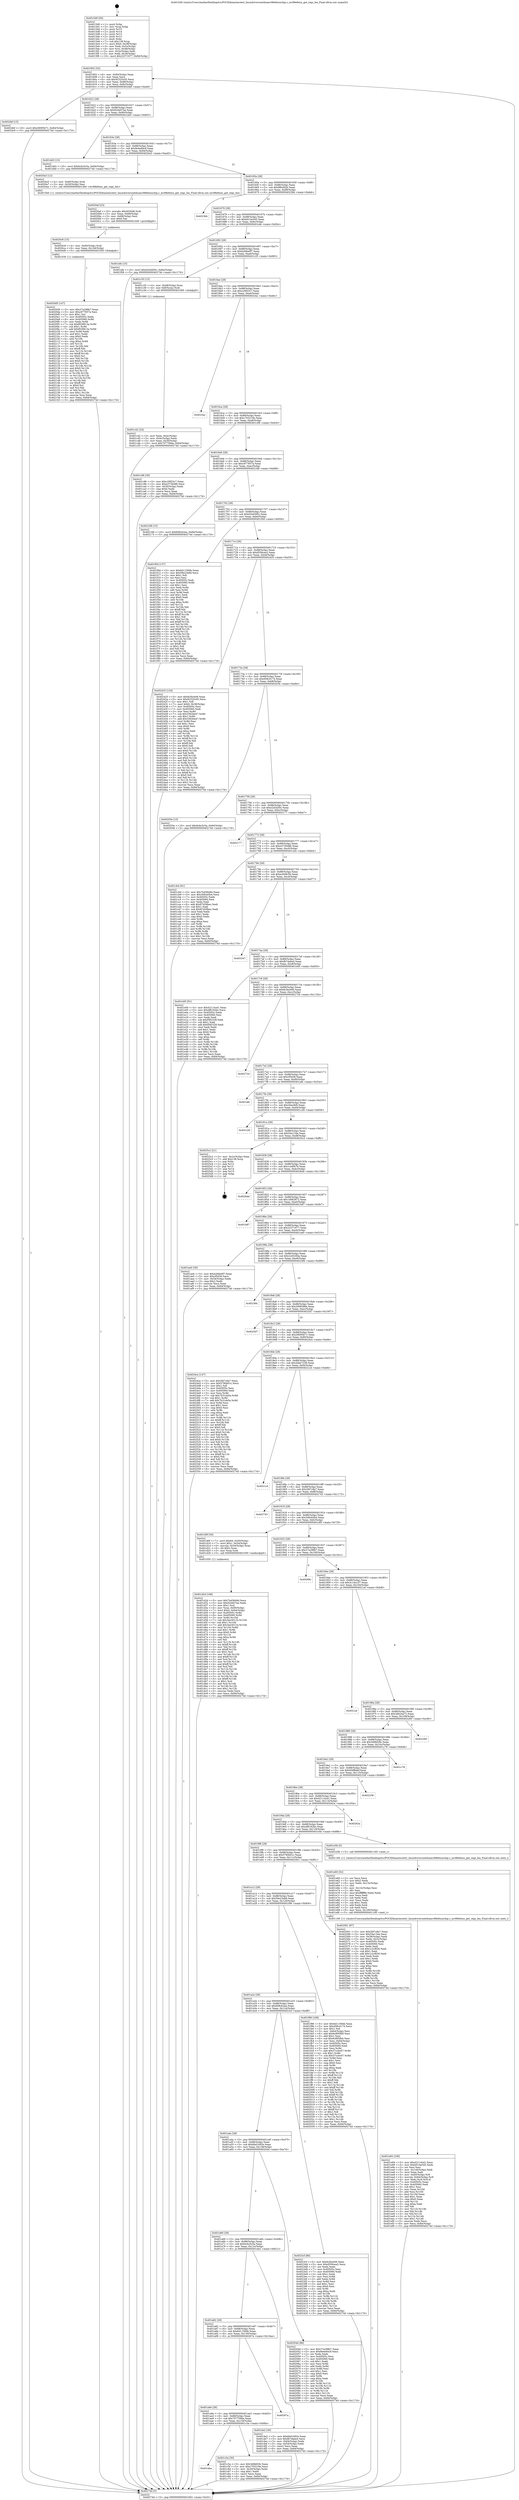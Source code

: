 digraph "0x4015d0" {
  label = "0x4015d0 (/mnt/c/Users/mathe/Desktop/tcc/POCII/binaries/extr_linuxdriversnetdsamv88e6xxxchip.c_mv88e6xxx_get_regs_len_Final-ollvm.out::main(0))"
  labelloc = "t"
  node[shape=record]

  Entry [label="",width=0.3,height=0.3,shape=circle,fillcolor=black,style=filled]
  "0x401602" [label="{
     0x401602 [32]\l
     | [instrs]\l
     &nbsp;&nbsp;0x401602 \<+6\>: mov -0x84(%rbp),%eax\l
     &nbsp;&nbsp;0x401608 \<+2\>: mov %eax,%ecx\l
     &nbsp;&nbsp;0x40160a \<+6\>: sub $0x92325c05,%ecx\l
     &nbsp;&nbsp;0x401610 \<+6\>: mov %eax,-0x88(%rbp)\l
     &nbsp;&nbsp;0x401616 \<+6\>: mov %ecx,-0x8c(%rbp)\l
     &nbsp;&nbsp;0x40161c \<+6\>: je 00000000004024bf \<main+0xeef\>\l
  }"]
  "0x4024bf" [label="{
     0x4024bf [15]\l
     | [instrs]\l
     &nbsp;&nbsp;0x4024bf \<+10\>: movl $0x28095b71,-0x84(%rbp)\l
     &nbsp;&nbsp;0x4024c9 \<+5\>: jmp 000000000040274d \<main+0x117d\>\l
  }"]
  "0x401622" [label="{
     0x401622 [28]\l
     | [instrs]\l
     &nbsp;&nbsp;0x401622 \<+5\>: jmp 0000000000401627 \<main+0x57\>\l
     &nbsp;&nbsp;0x401627 \<+6\>: mov -0x88(%rbp),%eax\l
     &nbsp;&nbsp;0x40162d \<+5\>: sub $0x92d407ee,%eax\l
     &nbsp;&nbsp;0x401632 \<+6\>: mov %eax,-0x90(%rbp)\l
     &nbsp;&nbsp;0x401638 \<+6\>: je 0000000000401dd3 \<main+0x803\>\l
  }"]
  Exit [label="",width=0.3,height=0.3,shape=circle,fillcolor=black,style=filled,peripheries=2]
  "0x401dd3" [label="{
     0x401dd3 [15]\l
     | [instrs]\l
     &nbsp;&nbsp;0x401dd3 \<+10\>: movl $0x6cbc5c5a,-0x84(%rbp)\l
     &nbsp;&nbsp;0x401ddd \<+5\>: jmp 000000000040274d \<main+0x117d\>\l
  }"]
  "0x40163e" [label="{
     0x40163e [28]\l
     | [instrs]\l
     &nbsp;&nbsp;0x40163e \<+5\>: jmp 0000000000401643 \<main+0x73\>\l
     &nbsp;&nbsp;0x401643 \<+6\>: mov -0x88(%rbp),%eax\l
     &nbsp;&nbsp;0x401649 \<+5\>: sub $0x9e4e84c9,%eax\l
     &nbsp;&nbsp;0x40164e \<+6\>: mov %eax,-0x94(%rbp)\l
     &nbsp;&nbsp;0x401654 \<+6\>: je 00000000004020a3 \<main+0xad3\>\l
  }"]
  "0x4020d5" [label="{
     0x4020d5 [147]\l
     | [instrs]\l
     &nbsp;&nbsp;0x4020d5 \<+5\>: mov $0x37a298b7,%eax\l
     &nbsp;&nbsp;0x4020da \<+5\>: mov $0xc877857a,%esi\l
     &nbsp;&nbsp;0x4020df \<+2\>: mov $0x1,%cl\l
     &nbsp;&nbsp;0x4020e1 \<+7\>: mov 0x40505c,%edx\l
     &nbsp;&nbsp;0x4020e8 \<+8\>: mov 0x405060,%r8d\l
     &nbsp;&nbsp;0x4020f0 \<+3\>: mov %edx,%r9d\l
     &nbsp;&nbsp;0x4020f3 \<+7\>: sub $0xf028813a,%r9d\l
     &nbsp;&nbsp;0x4020fa \<+4\>: sub $0x1,%r9d\l
     &nbsp;&nbsp;0x4020fe \<+7\>: add $0xf028813a,%r9d\l
     &nbsp;&nbsp;0x402105 \<+4\>: imul %r9d,%edx\l
     &nbsp;&nbsp;0x402109 \<+3\>: and $0x1,%edx\l
     &nbsp;&nbsp;0x40210c \<+3\>: cmp $0x0,%edx\l
     &nbsp;&nbsp;0x40210f \<+4\>: sete %r10b\l
     &nbsp;&nbsp;0x402113 \<+4\>: cmp $0xa,%r8d\l
     &nbsp;&nbsp;0x402117 \<+4\>: setl %r11b\l
     &nbsp;&nbsp;0x40211b \<+3\>: mov %r10b,%bl\l
     &nbsp;&nbsp;0x40211e \<+3\>: xor $0xff,%bl\l
     &nbsp;&nbsp;0x402121 \<+3\>: mov %r11b,%r14b\l
     &nbsp;&nbsp;0x402124 \<+4\>: xor $0xff,%r14b\l
     &nbsp;&nbsp;0x402128 \<+3\>: xor $0x0,%cl\l
     &nbsp;&nbsp;0x40212b \<+3\>: mov %bl,%r15b\l
     &nbsp;&nbsp;0x40212e \<+4\>: and $0x0,%r15b\l
     &nbsp;&nbsp;0x402132 \<+3\>: and %cl,%r10b\l
     &nbsp;&nbsp;0x402135 \<+3\>: mov %r14b,%r12b\l
     &nbsp;&nbsp;0x402138 \<+4\>: and $0x0,%r12b\l
     &nbsp;&nbsp;0x40213c \<+3\>: and %cl,%r11b\l
     &nbsp;&nbsp;0x40213f \<+3\>: or %r10b,%r15b\l
     &nbsp;&nbsp;0x402142 \<+3\>: or %r11b,%r12b\l
     &nbsp;&nbsp;0x402145 \<+3\>: xor %r12b,%r15b\l
     &nbsp;&nbsp;0x402148 \<+3\>: or %r14b,%bl\l
     &nbsp;&nbsp;0x40214b \<+3\>: xor $0xff,%bl\l
     &nbsp;&nbsp;0x40214e \<+3\>: or $0x0,%cl\l
     &nbsp;&nbsp;0x402151 \<+2\>: and %cl,%bl\l
     &nbsp;&nbsp;0x402153 \<+3\>: or %bl,%r15b\l
     &nbsp;&nbsp;0x402156 \<+4\>: test $0x1,%r15b\l
     &nbsp;&nbsp;0x40215a \<+3\>: cmovne %esi,%eax\l
     &nbsp;&nbsp;0x40215d \<+6\>: mov %eax,-0x84(%rbp)\l
     &nbsp;&nbsp;0x402163 \<+5\>: jmp 000000000040274d \<main+0x117d\>\l
  }"]
  "0x4020a3" [label="{
     0x4020a3 [12]\l
     | [instrs]\l
     &nbsp;&nbsp;0x4020a3 \<+4\>: mov -0x60(%rbp),%rdi\l
     &nbsp;&nbsp;0x4020a7 \<+3\>: mov -0x50(%rbp),%esi\l
     &nbsp;&nbsp;0x4020aa \<+5\>: call 00000000004015b0 \<mv88e6xxx_get_regs_len\>\l
     | [calls]\l
     &nbsp;&nbsp;0x4015b0 \{1\} (/mnt/c/Users/mathe/Desktop/tcc/POCII/binaries/extr_linuxdriversnetdsamv88e6xxxchip.c_mv88e6xxx_get_regs_len_Final-ollvm.out::mv88e6xxx_get_regs_len)\l
  }"]
  "0x40165a" [label="{
     0x40165a [28]\l
     | [instrs]\l
     &nbsp;&nbsp;0x40165a \<+5\>: jmp 000000000040165f \<main+0x8f\>\l
     &nbsp;&nbsp;0x40165f \<+6\>: mov -0x88(%rbp),%eax\l
     &nbsp;&nbsp;0x401665 \<+5\>: sub $0x9f6cfd2b,%eax\l
     &nbsp;&nbsp;0x40166a \<+6\>: mov %eax,-0x98(%rbp)\l
     &nbsp;&nbsp;0x401670 \<+6\>: je 00000000004023bb \<main+0xdeb\>\l
  }"]
  "0x4020c6" [label="{
     0x4020c6 [15]\l
     | [instrs]\l
     &nbsp;&nbsp;0x4020c6 \<+4\>: mov -0x60(%rbp),%rdi\l
     &nbsp;&nbsp;0x4020ca \<+6\>: mov %eax,-0x144(%rbp)\l
     &nbsp;&nbsp;0x4020d0 \<+5\>: call 0000000000401030 \<free@plt\>\l
     | [calls]\l
     &nbsp;&nbsp;0x401030 \{1\} (unknown)\l
  }"]
  "0x4023bb" [label="{
     0x4023bb\l
  }", style=dashed]
  "0x401676" [label="{
     0x401676 [28]\l
     | [instrs]\l
     &nbsp;&nbsp;0x401676 \<+5\>: jmp 000000000040167b \<main+0xab\>\l
     &nbsp;&nbsp;0x40167b \<+6\>: mov -0x88(%rbp),%eax\l
     &nbsp;&nbsp;0x401681 \<+5\>: sub $0xb014e545,%eax\l
     &nbsp;&nbsp;0x401686 \<+6\>: mov %eax,-0x9c(%rbp)\l
     &nbsp;&nbsp;0x40168c \<+6\>: je 0000000000401efe \<main+0x92e\>\l
  }"]
  "0x4020af" [label="{
     0x4020af [23]\l
     | [instrs]\l
     &nbsp;&nbsp;0x4020af \<+10\>: movabs $0x4030d6,%rdi\l
     &nbsp;&nbsp;0x4020b9 \<+3\>: mov %eax,-0x68(%rbp)\l
     &nbsp;&nbsp;0x4020bc \<+3\>: mov -0x68(%rbp),%esi\l
     &nbsp;&nbsp;0x4020bf \<+2\>: mov $0x0,%al\l
     &nbsp;&nbsp;0x4020c1 \<+5\>: call 0000000000401040 \<printf@plt\>\l
     | [calls]\l
     &nbsp;&nbsp;0x401040 \{1\} (unknown)\l
  }"]
  "0x401efe" [label="{
     0x401efe [15]\l
     | [instrs]\l
     &nbsp;&nbsp;0x401efe \<+10\>: movl $0xd344595c,-0x84(%rbp)\l
     &nbsp;&nbsp;0x401f08 \<+5\>: jmp 000000000040274d \<main+0x117d\>\l
  }"]
  "0x401692" [label="{
     0x401692 [28]\l
     | [instrs]\l
     &nbsp;&nbsp;0x401692 \<+5\>: jmp 0000000000401697 \<main+0xc7\>\l
     &nbsp;&nbsp;0x401697 \<+6\>: mov -0x88(%rbp),%eax\l
     &nbsp;&nbsp;0x40169d \<+5\>: sub $0xb266e0f7,%eax\l
     &nbsp;&nbsp;0x4016a2 \<+6\>: mov %eax,-0xa0(%rbp)\l
     &nbsp;&nbsp;0x4016a8 \<+6\>: je 0000000000401c35 \<main+0x665\>\l
  }"]
  "0x401e94" [label="{
     0x401e94 [106]\l
     | [instrs]\l
     &nbsp;&nbsp;0x401e94 \<+5\>: mov $0x42114cd1,%ecx\l
     &nbsp;&nbsp;0x401e99 \<+5\>: mov $0xb014e545,%edx\l
     &nbsp;&nbsp;0x401e9e \<+2\>: xor %esi,%esi\l
     &nbsp;&nbsp;0x401ea0 \<+6\>: mov -0x140(%rbp),%edi\l
     &nbsp;&nbsp;0x401ea6 \<+3\>: imul %eax,%edi\l
     &nbsp;&nbsp;0x401ea9 \<+4\>: mov -0x60(%rbp),%r8\l
     &nbsp;&nbsp;0x401ead \<+4\>: movslq -0x64(%rbp),%r9\l
     &nbsp;&nbsp;0x401eb1 \<+4\>: mov %edi,(%r8,%r9,4)\l
     &nbsp;&nbsp;0x401eb5 \<+7\>: mov 0x40505c,%eax\l
     &nbsp;&nbsp;0x401ebc \<+7\>: mov 0x405060,%edi\l
     &nbsp;&nbsp;0x401ec3 \<+3\>: sub $0x1,%esi\l
     &nbsp;&nbsp;0x401ec6 \<+3\>: mov %eax,%r10d\l
     &nbsp;&nbsp;0x401ec9 \<+3\>: add %esi,%r10d\l
     &nbsp;&nbsp;0x401ecc \<+4\>: imul %r10d,%eax\l
     &nbsp;&nbsp;0x401ed0 \<+3\>: and $0x1,%eax\l
     &nbsp;&nbsp;0x401ed3 \<+3\>: cmp $0x0,%eax\l
     &nbsp;&nbsp;0x401ed6 \<+4\>: sete %r11b\l
     &nbsp;&nbsp;0x401eda \<+3\>: cmp $0xa,%edi\l
     &nbsp;&nbsp;0x401edd \<+3\>: setl %bl\l
     &nbsp;&nbsp;0x401ee0 \<+3\>: mov %r11b,%r14b\l
     &nbsp;&nbsp;0x401ee3 \<+3\>: and %bl,%r14b\l
     &nbsp;&nbsp;0x401ee6 \<+3\>: xor %bl,%r11b\l
     &nbsp;&nbsp;0x401ee9 \<+3\>: or %r11b,%r14b\l
     &nbsp;&nbsp;0x401eec \<+4\>: test $0x1,%r14b\l
     &nbsp;&nbsp;0x401ef0 \<+3\>: cmovne %edx,%ecx\l
     &nbsp;&nbsp;0x401ef3 \<+6\>: mov %ecx,-0x84(%rbp)\l
     &nbsp;&nbsp;0x401ef9 \<+5\>: jmp 000000000040274d \<main+0x117d\>\l
  }"]
  "0x401c35" [label="{
     0x401c35 [13]\l
     | [instrs]\l
     &nbsp;&nbsp;0x401c35 \<+4\>: mov -0x48(%rbp),%rax\l
     &nbsp;&nbsp;0x401c39 \<+4\>: mov 0x8(%rax),%rdi\l
     &nbsp;&nbsp;0x401c3d \<+5\>: call 0000000000401060 \<atoi@plt\>\l
     | [calls]\l
     &nbsp;&nbsp;0x401060 \{1\} (unknown)\l
  }"]
  "0x4016ae" [label="{
     0x4016ae [28]\l
     | [instrs]\l
     &nbsp;&nbsp;0x4016ae \<+5\>: jmp 00000000004016b3 \<main+0xe3\>\l
     &nbsp;&nbsp;0x4016b3 \<+6\>: mov -0x88(%rbp),%eax\l
     &nbsp;&nbsp;0x4016b9 \<+5\>: sub $0xc29f23c7,%eax\l
     &nbsp;&nbsp;0x4016be \<+6\>: mov %eax,-0xa4(%rbp)\l
     &nbsp;&nbsp;0x4016c4 \<+6\>: je 00000000004023ac \<main+0xddc\>\l
  }"]
  "0x401e60" [label="{
     0x401e60 [52]\l
     | [instrs]\l
     &nbsp;&nbsp;0x401e60 \<+2\>: xor %ecx,%ecx\l
     &nbsp;&nbsp;0x401e62 \<+5\>: mov $0x2,%edx\l
     &nbsp;&nbsp;0x401e67 \<+6\>: mov %edx,-0x13c(%rbp)\l
     &nbsp;&nbsp;0x401e6d \<+1\>: cltd\l
     &nbsp;&nbsp;0x401e6e \<+6\>: mov -0x13c(%rbp),%esi\l
     &nbsp;&nbsp;0x401e74 \<+2\>: idiv %esi\l
     &nbsp;&nbsp;0x401e76 \<+6\>: imul $0xfffffffe,%edx,%edx\l
     &nbsp;&nbsp;0x401e7c \<+2\>: mov %ecx,%edi\l
     &nbsp;&nbsp;0x401e7e \<+2\>: sub %edx,%edi\l
     &nbsp;&nbsp;0x401e80 \<+2\>: mov %ecx,%edx\l
     &nbsp;&nbsp;0x401e82 \<+3\>: sub $0x1,%edx\l
     &nbsp;&nbsp;0x401e85 \<+2\>: add %edx,%edi\l
     &nbsp;&nbsp;0x401e87 \<+2\>: sub %edi,%ecx\l
     &nbsp;&nbsp;0x401e89 \<+6\>: mov %ecx,-0x140(%rbp)\l
     &nbsp;&nbsp;0x401e8f \<+5\>: call 0000000000401160 \<next_i\>\l
     | [calls]\l
     &nbsp;&nbsp;0x401160 \{1\} (/mnt/c/Users/mathe/Desktop/tcc/POCII/binaries/extr_linuxdriversnetdsamv88e6xxxchip.c_mv88e6xxx_get_regs_len_Final-ollvm.out::next_i)\l
  }"]
  "0x4023ac" [label="{
     0x4023ac\l
  }", style=dashed]
  "0x4016ca" [label="{
     0x4016ca [28]\l
     | [instrs]\l
     &nbsp;&nbsp;0x4016ca \<+5\>: jmp 00000000004016cf \<main+0xff\>\l
     &nbsp;&nbsp;0x4016cf \<+6\>: mov -0x88(%rbp),%eax\l
     &nbsp;&nbsp;0x4016d5 \<+5\>: sub $0xc703219e,%eax\l
     &nbsp;&nbsp;0x4016da \<+6\>: mov %eax,-0xa8(%rbp)\l
     &nbsp;&nbsp;0x4016e0 \<+6\>: je 0000000000401c96 \<main+0x6c6\>\l
  }"]
  "0x401d2d" [label="{
     0x401d2d [166]\l
     | [instrs]\l
     &nbsp;&nbsp;0x401d2d \<+5\>: mov $0x7b45849d,%ecx\l
     &nbsp;&nbsp;0x401d32 \<+5\>: mov $0x92d407ee,%edx\l
     &nbsp;&nbsp;0x401d37 \<+3\>: mov $0x1,%sil\l
     &nbsp;&nbsp;0x401d3a \<+4\>: mov %rax,-0x60(%rbp)\l
     &nbsp;&nbsp;0x401d3e \<+7\>: movl $0x0,-0x64(%rbp)\l
     &nbsp;&nbsp;0x401d45 \<+8\>: mov 0x40505c,%r8d\l
     &nbsp;&nbsp;0x401d4d \<+8\>: mov 0x405060,%r9d\l
     &nbsp;&nbsp;0x401d55 \<+3\>: mov %r8d,%r10d\l
     &nbsp;&nbsp;0x401d58 \<+7\>: sub $0x3ee3011b,%r10d\l
     &nbsp;&nbsp;0x401d5f \<+4\>: sub $0x1,%r10d\l
     &nbsp;&nbsp;0x401d63 \<+7\>: add $0x3ee3011b,%r10d\l
     &nbsp;&nbsp;0x401d6a \<+4\>: imul %r10d,%r8d\l
     &nbsp;&nbsp;0x401d6e \<+4\>: and $0x1,%r8d\l
     &nbsp;&nbsp;0x401d72 \<+4\>: cmp $0x0,%r8d\l
     &nbsp;&nbsp;0x401d76 \<+4\>: sete %r11b\l
     &nbsp;&nbsp;0x401d7a \<+4\>: cmp $0xa,%r9d\l
     &nbsp;&nbsp;0x401d7e \<+3\>: setl %bl\l
     &nbsp;&nbsp;0x401d81 \<+3\>: mov %r11b,%r14b\l
     &nbsp;&nbsp;0x401d84 \<+4\>: xor $0xff,%r14b\l
     &nbsp;&nbsp;0x401d88 \<+3\>: mov %bl,%r15b\l
     &nbsp;&nbsp;0x401d8b \<+4\>: xor $0xff,%r15b\l
     &nbsp;&nbsp;0x401d8f \<+4\>: xor $0x1,%sil\l
     &nbsp;&nbsp;0x401d93 \<+3\>: mov %r14b,%r12b\l
     &nbsp;&nbsp;0x401d96 \<+4\>: and $0xff,%r12b\l
     &nbsp;&nbsp;0x401d9a \<+3\>: and %sil,%r11b\l
     &nbsp;&nbsp;0x401d9d \<+3\>: mov %r15b,%r13b\l
     &nbsp;&nbsp;0x401da0 \<+4\>: and $0xff,%r13b\l
     &nbsp;&nbsp;0x401da4 \<+3\>: and %sil,%bl\l
     &nbsp;&nbsp;0x401da7 \<+3\>: or %r11b,%r12b\l
     &nbsp;&nbsp;0x401daa \<+3\>: or %bl,%r13b\l
     &nbsp;&nbsp;0x401dad \<+3\>: xor %r13b,%r12b\l
     &nbsp;&nbsp;0x401db0 \<+3\>: or %r15b,%r14b\l
     &nbsp;&nbsp;0x401db3 \<+4\>: xor $0xff,%r14b\l
     &nbsp;&nbsp;0x401db7 \<+4\>: or $0x1,%sil\l
     &nbsp;&nbsp;0x401dbb \<+3\>: and %sil,%r14b\l
     &nbsp;&nbsp;0x401dbe \<+3\>: or %r14b,%r12b\l
     &nbsp;&nbsp;0x401dc1 \<+4\>: test $0x1,%r12b\l
     &nbsp;&nbsp;0x401dc5 \<+3\>: cmovne %edx,%ecx\l
     &nbsp;&nbsp;0x401dc8 \<+6\>: mov %ecx,-0x84(%rbp)\l
     &nbsp;&nbsp;0x401dce \<+5\>: jmp 000000000040274d \<main+0x117d\>\l
  }"]
  "0x401c96" [label="{
     0x401c96 [30]\l
     | [instrs]\l
     &nbsp;&nbsp;0x401c96 \<+5\>: mov $0xc29f23c7,%eax\l
     &nbsp;&nbsp;0x401c9b \<+5\>: mov $0xe3736486,%ecx\l
     &nbsp;&nbsp;0x401ca0 \<+3\>: mov -0x30(%rbp),%edx\l
     &nbsp;&nbsp;0x401ca3 \<+3\>: cmp $0x0,%edx\l
     &nbsp;&nbsp;0x401ca6 \<+3\>: cmove %ecx,%eax\l
     &nbsp;&nbsp;0x401ca9 \<+6\>: mov %eax,-0x84(%rbp)\l
     &nbsp;&nbsp;0x401caf \<+5\>: jmp 000000000040274d \<main+0x117d\>\l
  }"]
  "0x4016e6" [label="{
     0x4016e6 [28]\l
     | [instrs]\l
     &nbsp;&nbsp;0x4016e6 \<+5\>: jmp 00000000004016eb \<main+0x11b\>\l
     &nbsp;&nbsp;0x4016eb \<+6\>: mov -0x88(%rbp),%eax\l
     &nbsp;&nbsp;0x4016f1 \<+5\>: sub $0xc877857a,%eax\l
     &nbsp;&nbsp;0x4016f6 \<+6\>: mov %eax,-0xac(%rbp)\l
     &nbsp;&nbsp;0x4016fc \<+6\>: je 0000000000402168 \<main+0xb98\>\l
  }"]
  "0x401aba" [label="{
     0x401aba\l
  }", style=dashed]
  "0x402168" [label="{
     0x402168 [15]\l
     | [instrs]\l
     &nbsp;&nbsp;0x402168 \<+10\>: movl $0x608cb2ea,-0x84(%rbp)\l
     &nbsp;&nbsp;0x402172 \<+5\>: jmp 000000000040274d \<main+0x117d\>\l
  }"]
  "0x401702" [label="{
     0x401702 [28]\l
     | [instrs]\l
     &nbsp;&nbsp;0x401702 \<+5\>: jmp 0000000000401707 \<main+0x137\>\l
     &nbsp;&nbsp;0x401707 \<+6\>: mov -0x88(%rbp),%eax\l
     &nbsp;&nbsp;0x40170d \<+5\>: sub $0xd344595c,%eax\l
     &nbsp;&nbsp;0x401712 \<+6\>: mov %eax,-0xb0(%rbp)\l
     &nbsp;&nbsp;0x401718 \<+6\>: je 0000000000401f0d \<main+0x93d\>\l
  }"]
  "0x401c5a" [label="{
     0x401c5a [30]\l
     | [instrs]\l
     &nbsp;&nbsp;0x401c5a \<+5\>: mov $0x3d9bf29c,%eax\l
     &nbsp;&nbsp;0x401c5f \<+5\>: mov $0xc703219e,%ecx\l
     &nbsp;&nbsp;0x401c64 \<+3\>: mov -0x30(%rbp),%edx\l
     &nbsp;&nbsp;0x401c67 \<+3\>: cmp $0x1,%edx\l
     &nbsp;&nbsp;0x401c6a \<+3\>: cmovl %ecx,%eax\l
     &nbsp;&nbsp;0x401c6d \<+6\>: mov %eax,-0x84(%rbp)\l
     &nbsp;&nbsp;0x401c73 \<+5\>: jmp 000000000040274d \<main+0x117d\>\l
  }"]
  "0x401f0d" [label="{
     0x401f0d [137]\l
     | [instrs]\l
     &nbsp;&nbsp;0x401f0d \<+5\>: mov $0x6d11584b,%eax\l
     &nbsp;&nbsp;0x401f12 \<+5\>: mov $0x59e23e9d,%ecx\l
     &nbsp;&nbsp;0x401f17 \<+2\>: mov $0x1,%dl\l
     &nbsp;&nbsp;0x401f19 \<+2\>: xor %esi,%esi\l
     &nbsp;&nbsp;0x401f1b \<+7\>: mov 0x40505c,%edi\l
     &nbsp;&nbsp;0x401f22 \<+8\>: mov 0x405060,%r8d\l
     &nbsp;&nbsp;0x401f2a \<+3\>: sub $0x1,%esi\l
     &nbsp;&nbsp;0x401f2d \<+3\>: mov %edi,%r9d\l
     &nbsp;&nbsp;0x401f30 \<+3\>: add %esi,%r9d\l
     &nbsp;&nbsp;0x401f33 \<+4\>: imul %r9d,%edi\l
     &nbsp;&nbsp;0x401f37 \<+3\>: and $0x1,%edi\l
     &nbsp;&nbsp;0x401f3a \<+3\>: cmp $0x0,%edi\l
     &nbsp;&nbsp;0x401f3d \<+4\>: sete %r10b\l
     &nbsp;&nbsp;0x401f41 \<+4\>: cmp $0xa,%r8d\l
     &nbsp;&nbsp;0x401f45 \<+4\>: setl %r11b\l
     &nbsp;&nbsp;0x401f49 \<+3\>: mov %r10b,%bl\l
     &nbsp;&nbsp;0x401f4c \<+3\>: xor $0xff,%bl\l
     &nbsp;&nbsp;0x401f4f \<+3\>: mov %r11b,%r14b\l
     &nbsp;&nbsp;0x401f52 \<+4\>: xor $0xff,%r14b\l
     &nbsp;&nbsp;0x401f56 \<+3\>: xor $0x1,%dl\l
     &nbsp;&nbsp;0x401f59 \<+3\>: mov %bl,%r15b\l
     &nbsp;&nbsp;0x401f5c \<+4\>: and $0xff,%r15b\l
     &nbsp;&nbsp;0x401f60 \<+3\>: and %dl,%r10b\l
     &nbsp;&nbsp;0x401f63 \<+3\>: mov %r14b,%r12b\l
     &nbsp;&nbsp;0x401f66 \<+4\>: and $0xff,%r12b\l
     &nbsp;&nbsp;0x401f6a \<+3\>: and %dl,%r11b\l
     &nbsp;&nbsp;0x401f6d \<+3\>: or %r10b,%r15b\l
     &nbsp;&nbsp;0x401f70 \<+3\>: or %r11b,%r12b\l
     &nbsp;&nbsp;0x401f73 \<+3\>: xor %r12b,%r15b\l
     &nbsp;&nbsp;0x401f76 \<+3\>: or %r14b,%bl\l
     &nbsp;&nbsp;0x401f79 \<+3\>: xor $0xff,%bl\l
     &nbsp;&nbsp;0x401f7c \<+3\>: or $0x1,%dl\l
     &nbsp;&nbsp;0x401f7f \<+2\>: and %dl,%bl\l
     &nbsp;&nbsp;0x401f81 \<+3\>: or %bl,%r15b\l
     &nbsp;&nbsp;0x401f84 \<+4\>: test $0x1,%r15b\l
     &nbsp;&nbsp;0x401f88 \<+3\>: cmovne %ecx,%eax\l
     &nbsp;&nbsp;0x401f8b \<+6\>: mov %eax,-0x84(%rbp)\l
     &nbsp;&nbsp;0x401f91 \<+5\>: jmp 000000000040274d \<main+0x117d\>\l
  }"]
  "0x40171e" [label="{
     0x40171e [28]\l
     | [instrs]\l
     &nbsp;&nbsp;0x40171e \<+5\>: jmp 0000000000401723 \<main+0x153\>\l
     &nbsp;&nbsp;0x401723 \<+6\>: mov -0x88(%rbp),%eax\l
     &nbsp;&nbsp;0x401729 \<+5\>: sub $0xd558cea2,%eax\l
     &nbsp;&nbsp;0x40172e \<+6\>: mov %eax,-0xb4(%rbp)\l
     &nbsp;&nbsp;0x401734 \<+6\>: je 0000000000402425 \<main+0xe55\>\l
  }"]
  "0x401a9e" [label="{
     0x401a9e [28]\l
     | [instrs]\l
     &nbsp;&nbsp;0x401a9e \<+5\>: jmp 0000000000401aa3 \<main+0x4d3\>\l
     &nbsp;&nbsp;0x401aa3 \<+6\>: mov -0x88(%rbp),%eax\l
     &nbsp;&nbsp;0x401aa9 \<+5\>: sub $0x707759da,%eax\l
     &nbsp;&nbsp;0x401aae \<+6\>: mov %eax,-0x134(%rbp)\l
     &nbsp;&nbsp;0x401ab4 \<+6\>: je 0000000000401c5a \<main+0x68a\>\l
  }"]
  "0x402425" [label="{
     0x402425 [154]\l
     | [instrs]\l
     &nbsp;&nbsp;0x402425 \<+5\>: mov $0xfe3bcb06,%eax\l
     &nbsp;&nbsp;0x40242a \<+5\>: mov $0x92325c05,%ecx\l
     &nbsp;&nbsp;0x40242f \<+2\>: mov $0x1,%dl\l
     &nbsp;&nbsp;0x402431 \<+7\>: movl $0x0,-0x38(%rbp)\l
     &nbsp;&nbsp;0x402438 \<+7\>: mov 0x40505c,%esi\l
     &nbsp;&nbsp;0x40243f \<+7\>: mov 0x405060,%edi\l
     &nbsp;&nbsp;0x402446 \<+3\>: mov %esi,%r8d\l
     &nbsp;&nbsp;0x402449 \<+7\>: sub $0x3362be47,%r8d\l
     &nbsp;&nbsp;0x402450 \<+4\>: sub $0x1,%r8d\l
     &nbsp;&nbsp;0x402454 \<+7\>: add $0x3362be47,%r8d\l
     &nbsp;&nbsp;0x40245b \<+4\>: imul %r8d,%esi\l
     &nbsp;&nbsp;0x40245f \<+3\>: and $0x1,%esi\l
     &nbsp;&nbsp;0x402462 \<+3\>: cmp $0x0,%esi\l
     &nbsp;&nbsp;0x402465 \<+4\>: sete %r9b\l
     &nbsp;&nbsp;0x402469 \<+3\>: cmp $0xa,%edi\l
     &nbsp;&nbsp;0x40246c \<+4\>: setl %r10b\l
     &nbsp;&nbsp;0x402470 \<+3\>: mov %r9b,%r11b\l
     &nbsp;&nbsp;0x402473 \<+4\>: xor $0xff,%r11b\l
     &nbsp;&nbsp;0x402477 \<+3\>: mov %r10b,%bl\l
     &nbsp;&nbsp;0x40247a \<+3\>: xor $0xff,%bl\l
     &nbsp;&nbsp;0x40247d \<+3\>: xor $0x0,%dl\l
     &nbsp;&nbsp;0x402480 \<+3\>: mov %r11b,%r14b\l
     &nbsp;&nbsp;0x402483 \<+4\>: and $0x0,%r14b\l
     &nbsp;&nbsp;0x402487 \<+3\>: and %dl,%r9b\l
     &nbsp;&nbsp;0x40248a \<+3\>: mov %bl,%r15b\l
     &nbsp;&nbsp;0x40248d \<+4\>: and $0x0,%r15b\l
     &nbsp;&nbsp;0x402491 \<+3\>: and %dl,%r10b\l
     &nbsp;&nbsp;0x402494 \<+3\>: or %r9b,%r14b\l
     &nbsp;&nbsp;0x402497 \<+3\>: or %r10b,%r15b\l
     &nbsp;&nbsp;0x40249a \<+3\>: xor %r15b,%r14b\l
     &nbsp;&nbsp;0x40249d \<+3\>: or %bl,%r11b\l
     &nbsp;&nbsp;0x4024a0 \<+4\>: xor $0xff,%r11b\l
     &nbsp;&nbsp;0x4024a4 \<+3\>: or $0x0,%dl\l
     &nbsp;&nbsp;0x4024a7 \<+3\>: and %dl,%r11b\l
     &nbsp;&nbsp;0x4024aa \<+3\>: or %r11b,%r14b\l
     &nbsp;&nbsp;0x4024ad \<+4\>: test $0x1,%r14b\l
     &nbsp;&nbsp;0x4024b1 \<+3\>: cmovne %ecx,%eax\l
     &nbsp;&nbsp;0x4024b4 \<+6\>: mov %eax,-0x84(%rbp)\l
     &nbsp;&nbsp;0x4024ba \<+5\>: jmp 000000000040274d \<main+0x117d\>\l
  }"]
  "0x40173a" [label="{
     0x40173a [28]\l
     | [instrs]\l
     &nbsp;&nbsp;0x40173a \<+5\>: jmp 000000000040173f \<main+0x16f\>\l
     &nbsp;&nbsp;0x40173f \<+6\>: mov -0x88(%rbp),%eax\l
     &nbsp;&nbsp;0x401745 \<+5\>: sub $0xd58c4174,%eax\l
     &nbsp;&nbsp;0x40174a \<+6\>: mov %eax,-0xb8(%rbp)\l
     &nbsp;&nbsp;0x401750 \<+6\>: je 000000000040203e \<main+0xa6e\>\l
  }"]
  "0x40267a" [label="{
     0x40267a\l
  }", style=dashed]
  "0x40203e" [label="{
     0x40203e [15]\l
     | [instrs]\l
     &nbsp;&nbsp;0x40203e \<+10\>: movl $0x6cbc5c5a,-0x84(%rbp)\l
     &nbsp;&nbsp;0x402048 \<+5\>: jmp 000000000040274d \<main+0x117d\>\l
  }"]
  "0x401756" [label="{
     0x401756 [28]\l
     | [instrs]\l
     &nbsp;&nbsp;0x401756 \<+5\>: jmp 000000000040175b \<main+0x18b\>\l
     &nbsp;&nbsp;0x40175b \<+6\>: mov -0x88(%rbp),%eax\l
     &nbsp;&nbsp;0x401761 \<+5\>: sub $0xe2d3a50c,%eax\l
     &nbsp;&nbsp;0x401766 \<+6\>: mov %eax,-0xbc(%rbp)\l
     &nbsp;&nbsp;0x40176c \<+6\>: je 0000000000402177 \<main+0xba7\>\l
  }"]
  "0x401a82" [label="{
     0x401a82 [28]\l
     | [instrs]\l
     &nbsp;&nbsp;0x401a82 \<+5\>: jmp 0000000000401a87 \<main+0x4b7\>\l
     &nbsp;&nbsp;0x401a87 \<+6\>: mov -0x88(%rbp),%eax\l
     &nbsp;&nbsp;0x401a8d \<+5\>: sub $0x6d11584b,%eax\l
     &nbsp;&nbsp;0x401a92 \<+6\>: mov %eax,-0x130(%rbp)\l
     &nbsp;&nbsp;0x401a98 \<+6\>: je 000000000040267a \<main+0x10aa\>\l
  }"]
  "0x402177" [label="{
     0x402177\l
  }", style=dashed]
  "0x401772" [label="{
     0x401772 [28]\l
     | [instrs]\l
     &nbsp;&nbsp;0x401772 \<+5\>: jmp 0000000000401777 \<main+0x1a7\>\l
     &nbsp;&nbsp;0x401777 \<+6\>: mov -0x88(%rbp),%eax\l
     &nbsp;&nbsp;0x40177d \<+5\>: sub $0xe3736486,%eax\l
     &nbsp;&nbsp;0x401782 \<+6\>: mov %eax,-0xc0(%rbp)\l
     &nbsp;&nbsp;0x401788 \<+6\>: je 0000000000401cb4 \<main+0x6e4\>\l
  }"]
  "0x401de2" [label="{
     0x401de2 [30]\l
     | [instrs]\l
     &nbsp;&nbsp;0x401de2 \<+5\>: mov $0x6bd1692e,%eax\l
     &nbsp;&nbsp;0x401de7 \<+5\>: mov $0xfb7dabe4,%ecx\l
     &nbsp;&nbsp;0x401dec \<+3\>: mov -0x64(%rbp),%edx\l
     &nbsp;&nbsp;0x401def \<+3\>: cmp -0x54(%rbp),%edx\l
     &nbsp;&nbsp;0x401df2 \<+3\>: cmovl %ecx,%eax\l
     &nbsp;&nbsp;0x401df5 \<+6\>: mov %eax,-0x84(%rbp)\l
     &nbsp;&nbsp;0x401dfb \<+5\>: jmp 000000000040274d \<main+0x117d\>\l
  }"]
  "0x401cb4" [label="{
     0x401cb4 [91]\l
     | [instrs]\l
     &nbsp;&nbsp;0x401cb4 \<+5\>: mov $0x7b45849d,%eax\l
     &nbsp;&nbsp;0x401cb9 \<+5\>: mov $0x306cb5b4,%ecx\l
     &nbsp;&nbsp;0x401cbe \<+7\>: mov 0x40505c,%edx\l
     &nbsp;&nbsp;0x401cc5 \<+7\>: mov 0x405060,%esi\l
     &nbsp;&nbsp;0x401ccc \<+2\>: mov %edx,%edi\l
     &nbsp;&nbsp;0x401cce \<+6\>: add $0x87d28bec,%edi\l
     &nbsp;&nbsp;0x401cd4 \<+3\>: sub $0x1,%edi\l
     &nbsp;&nbsp;0x401cd7 \<+6\>: sub $0x87d28bec,%edi\l
     &nbsp;&nbsp;0x401cdd \<+3\>: imul %edi,%edx\l
     &nbsp;&nbsp;0x401ce0 \<+3\>: and $0x1,%edx\l
     &nbsp;&nbsp;0x401ce3 \<+3\>: cmp $0x0,%edx\l
     &nbsp;&nbsp;0x401ce6 \<+4\>: sete %r8b\l
     &nbsp;&nbsp;0x401cea \<+3\>: cmp $0xa,%esi\l
     &nbsp;&nbsp;0x401ced \<+4\>: setl %r9b\l
     &nbsp;&nbsp;0x401cf1 \<+3\>: mov %r8b,%r10b\l
     &nbsp;&nbsp;0x401cf4 \<+3\>: and %r9b,%r10b\l
     &nbsp;&nbsp;0x401cf7 \<+3\>: xor %r9b,%r8b\l
     &nbsp;&nbsp;0x401cfa \<+3\>: or %r8b,%r10b\l
     &nbsp;&nbsp;0x401cfd \<+4\>: test $0x1,%r10b\l
     &nbsp;&nbsp;0x401d01 \<+3\>: cmovne %ecx,%eax\l
     &nbsp;&nbsp;0x401d04 \<+6\>: mov %eax,-0x84(%rbp)\l
     &nbsp;&nbsp;0x401d0a \<+5\>: jmp 000000000040274d \<main+0x117d\>\l
  }"]
  "0x40178e" [label="{
     0x40178e [28]\l
     | [instrs]\l
     &nbsp;&nbsp;0x40178e \<+5\>: jmp 0000000000401793 \<main+0x1c3\>\l
     &nbsp;&nbsp;0x401793 \<+6\>: mov -0x88(%rbp),%eax\l
     &nbsp;&nbsp;0x401799 \<+5\>: sub $0xec648c5b,%eax\l
     &nbsp;&nbsp;0x40179e \<+6\>: mov %eax,-0xc4(%rbp)\l
     &nbsp;&nbsp;0x4017a4 \<+6\>: je 0000000000402347 \<main+0xd77\>\l
  }"]
  "0x401a66" [label="{
     0x401a66 [28]\l
     | [instrs]\l
     &nbsp;&nbsp;0x401a66 \<+5\>: jmp 0000000000401a6b \<main+0x49b\>\l
     &nbsp;&nbsp;0x401a6b \<+6\>: mov -0x88(%rbp),%eax\l
     &nbsp;&nbsp;0x401a71 \<+5\>: sub $0x6cbc5c5a,%eax\l
     &nbsp;&nbsp;0x401a76 \<+6\>: mov %eax,-0x12c(%rbp)\l
     &nbsp;&nbsp;0x401a7c \<+6\>: je 0000000000401de2 \<main+0x812\>\l
  }"]
  "0x402347" [label="{
     0x402347\l
  }", style=dashed]
  "0x4017aa" [label="{
     0x4017aa [28]\l
     | [instrs]\l
     &nbsp;&nbsp;0x4017aa \<+5\>: jmp 00000000004017af \<main+0x1df\>\l
     &nbsp;&nbsp;0x4017af \<+6\>: mov -0x88(%rbp),%eax\l
     &nbsp;&nbsp;0x4017b5 \<+5\>: sub $0xfb7dabe4,%eax\l
     &nbsp;&nbsp;0x4017ba \<+6\>: mov %eax,-0xc8(%rbp)\l
     &nbsp;&nbsp;0x4017c0 \<+6\>: je 0000000000401e00 \<main+0x830\>\l
  }"]
  "0x40204d" [label="{
     0x40204d [86]\l
     | [instrs]\l
     &nbsp;&nbsp;0x40204d \<+5\>: mov $0x37a298b7,%eax\l
     &nbsp;&nbsp;0x402052 \<+5\>: mov $0x9e4e84c9,%ecx\l
     &nbsp;&nbsp;0x402057 \<+2\>: xor %edx,%edx\l
     &nbsp;&nbsp;0x402059 \<+7\>: mov 0x40505c,%esi\l
     &nbsp;&nbsp;0x402060 \<+7\>: mov 0x405060,%edi\l
     &nbsp;&nbsp;0x402067 \<+3\>: sub $0x1,%edx\l
     &nbsp;&nbsp;0x40206a \<+3\>: mov %esi,%r8d\l
     &nbsp;&nbsp;0x40206d \<+3\>: add %edx,%r8d\l
     &nbsp;&nbsp;0x402070 \<+4\>: imul %r8d,%esi\l
     &nbsp;&nbsp;0x402074 \<+3\>: and $0x1,%esi\l
     &nbsp;&nbsp;0x402077 \<+3\>: cmp $0x0,%esi\l
     &nbsp;&nbsp;0x40207a \<+4\>: sete %r9b\l
     &nbsp;&nbsp;0x40207e \<+3\>: cmp $0xa,%edi\l
     &nbsp;&nbsp;0x402081 \<+4\>: setl %r10b\l
     &nbsp;&nbsp;0x402085 \<+3\>: mov %r9b,%r11b\l
     &nbsp;&nbsp;0x402088 \<+3\>: and %r10b,%r11b\l
     &nbsp;&nbsp;0x40208b \<+3\>: xor %r10b,%r9b\l
     &nbsp;&nbsp;0x40208e \<+3\>: or %r9b,%r11b\l
     &nbsp;&nbsp;0x402091 \<+4\>: test $0x1,%r11b\l
     &nbsp;&nbsp;0x402095 \<+3\>: cmovne %ecx,%eax\l
     &nbsp;&nbsp;0x402098 \<+6\>: mov %eax,-0x84(%rbp)\l
     &nbsp;&nbsp;0x40209e \<+5\>: jmp 000000000040274d \<main+0x117d\>\l
  }"]
  "0x401e00" [label="{
     0x401e00 [91]\l
     | [instrs]\l
     &nbsp;&nbsp;0x401e00 \<+5\>: mov $0x42114cd1,%eax\l
     &nbsp;&nbsp;0x401e05 \<+5\>: mov $0x4f6182bc,%ecx\l
     &nbsp;&nbsp;0x401e0a \<+7\>: mov 0x40505c,%edx\l
     &nbsp;&nbsp;0x401e11 \<+7\>: mov 0x405060,%esi\l
     &nbsp;&nbsp;0x401e18 \<+2\>: mov %edx,%edi\l
     &nbsp;&nbsp;0x401e1a \<+6\>: sub $0xf582328,%edi\l
     &nbsp;&nbsp;0x401e20 \<+3\>: sub $0x1,%edi\l
     &nbsp;&nbsp;0x401e23 \<+6\>: add $0xf582328,%edi\l
     &nbsp;&nbsp;0x401e29 \<+3\>: imul %edi,%edx\l
     &nbsp;&nbsp;0x401e2c \<+3\>: and $0x1,%edx\l
     &nbsp;&nbsp;0x401e2f \<+3\>: cmp $0x0,%edx\l
     &nbsp;&nbsp;0x401e32 \<+4\>: sete %r8b\l
     &nbsp;&nbsp;0x401e36 \<+3\>: cmp $0xa,%esi\l
     &nbsp;&nbsp;0x401e39 \<+4\>: setl %r9b\l
     &nbsp;&nbsp;0x401e3d \<+3\>: mov %r8b,%r10b\l
     &nbsp;&nbsp;0x401e40 \<+3\>: and %r9b,%r10b\l
     &nbsp;&nbsp;0x401e43 \<+3\>: xor %r9b,%r8b\l
     &nbsp;&nbsp;0x401e46 \<+3\>: or %r8b,%r10b\l
     &nbsp;&nbsp;0x401e49 \<+4\>: test $0x1,%r10b\l
     &nbsp;&nbsp;0x401e4d \<+3\>: cmovne %ecx,%eax\l
     &nbsp;&nbsp;0x401e50 \<+6\>: mov %eax,-0x84(%rbp)\l
     &nbsp;&nbsp;0x401e56 \<+5\>: jmp 000000000040274d \<main+0x117d\>\l
  }"]
  "0x4017c6" [label="{
     0x4017c6 [28]\l
     | [instrs]\l
     &nbsp;&nbsp;0x4017c6 \<+5\>: jmp 00000000004017cb \<main+0x1fb\>\l
     &nbsp;&nbsp;0x4017cb \<+6\>: mov -0x88(%rbp),%eax\l
     &nbsp;&nbsp;0x4017d1 \<+5\>: sub $0xfe3bcb06,%eax\l
     &nbsp;&nbsp;0x4017d6 \<+6\>: mov %eax,-0xcc(%rbp)\l
     &nbsp;&nbsp;0x4017dc \<+6\>: je 000000000040272d \<main+0x115d\>\l
  }"]
  "0x401a4a" [label="{
     0x401a4a [28]\l
     | [instrs]\l
     &nbsp;&nbsp;0x401a4a \<+5\>: jmp 0000000000401a4f \<main+0x47f\>\l
     &nbsp;&nbsp;0x401a4f \<+6\>: mov -0x88(%rbp),%eax\l
     &nbsp;&nbsp;0x401a55 \<+5\>: sub $0x6bd1692e,%eax\l
     &nbsp;&nbsp;0x401a5a \<+6\>: mov %eax,-0x128(%rbp)\l
     &nbsp;&nbsp;0x401a60 \<+6\>: je 000000000040204d \<main+0xa7d\>\l
  }"]
  "0x40272d" [label="{
     0x40272d\l
  }", style=dashed]
  "0x4017e2" [label="{
     0x4017e2 [28]\l
     | [instrs]\l
     &nbsp;&nbsp;0x4017e2 \<+5\>: jmp 00000000004017e7 \<main+0x217\>\l
     &nbsp;&nbsp;0x4017e7 \<+6\>: mov -0x88(%rbp),%eax\l
     &nbsp;&nbsp;0x4017ed \<+5\>: sub $0xcf5d38,%eax\l
     &nbsp;&nbsp;0x4017f2 \<+6\>: mov %eax,-0xd0(%rbp)\l
     &nbsp;&nbsp;0x4017f8 \<+6\>: je 0000000000401afe \<main+0x52e\>\l
  }"]
  "0x4023cf" [label="{
     0x4023cf [86]\l
     | [instrs]\l
     &nbsp;&nbsp;0x4023cf \<+5\>: mov $0xfe3bcb06,%eax\l
     &nbsp;&nbsp;0x4023d4 \<+5\>: mov $0xd558cea2,%ecx\l
     &nbsp;&nbsp;0x4023d9 \<+2\>: xor %edx,%edx\l
     &nbsp;&nbsp;0x4023db \<+7\>: mov 0x40505c,%esi\l
     &nbsp;&nbsp;0x4023e2 \<+7\>: mov 0x405060,%edi\l
     &nbsp;&nbsp;0x4023e9 \<+3\>: sub $0x1,%edx\l
     &nbsp;&nbsp;0x4023ec \<+3\>: mov %esi,%r8d\l
     &nbsp;&nbsp;0x4023ef \<+3\>: add %edx,%r8d\l
     &nbsp;&nbsp;0x4023f2 \<+4\>: imul %r8d,%esi\l
     &nbsp;&nbsp;0x4023f6 \<+3\>: and $0x1,%esi\l
     &nbsp;&nbsp;0x4023f9 \<+3\>: cmp $0x0,%esi\l
     &nbsp;&nbsp;0x4023fc \<+4\>: sete %r9b\l
     &nbsp;&nbsp;0x402400 \<+3\>: cmp $0xa,%edi\l
     &nbsp;&nbsp;0x402403 \<+4\>: setl %r10b\l
     &nbsp;&nbsp;0x402407 \<+3\>: mov %r9b,%r11b\l
     &nbsp;&nbsp;0x40240a \<+3\>: and %r10b,%r11b\l
     &nbsp;&nbsp;0x40240d \<+3\>: xor %r10b,%r9b\l
     &nbsp;&nbsp;0x402410 \<+3\>: or %r9b,%r11b\l
     &nbsp;&nbsp;0x402413 \<+4\>: test $0x1,%r11b\l
     &nbsp;&nbsp;0x402417 \<+3\>: cmovne %ecx,%eax\l
     &nbsp;&nbsp;0x40241a \<+6\>: mov %eax,-0x84(%rbp)\l
     &nbsp;&nbsp;0x402420 \<+5\>: jmp 000000000040274d \<main+0x117d\>\l
  }"]
  "0x401afe" [label="{
     0x401afe\l
  }", style=dashed]
  "0x4017fe" [label="{
     0x4017fe [28]\l
     | [instrs]\l
     &nbsp;&nbsp;0x4017fe \<+5\>: jmp 0000000000401803 \<main+0x233\>\l
     &nbsp;&nbsp;0x401803 \<+6\>: mov -0x88(%rbp),%eax\l
     &nbsp;&nbsp;0x401809 \<+5\>: sub $0x26ac9e6,%eax\l
     &nbsp;&nbsp;0x40180e \<+6\>: mov %eax,-0xd4(%rbp)\l
     &nbsp;&nbsp;0x401814 \<+6\>: je 0000000000401c26 \<main+0x656\>\l
  }"]
  "0x401a2e" [label="{
     0x401a2e [28]\l
     | [instrs]\l
     &nbsp;&nbsp;0x401a2e \<+5\>: jmp 0000000000401a33 \<main+0x463\>\l
     &nbsp;&nbsp;0x401a33 \<+6\>: mov -0x88(%rbp),%eax\l
     &nbsp;&nbsp;0x401a39 \<+5\>: sub $0x608cb2ea,%eax\l
     &nbsp;&nbsp;0x401a3e \<+6\>: mov %eax,-0x124(%rbp)\l
     &nbsp;&nbsp;0x401a44 \<+6\>: je 00000000004023cf \<main+0xdff\>\l
  }"]
  "0x401c26" [label="{
     0x401c26\l
  }", style=dashed]
  "0x40181a" [label="{
     0x40181a [28]\l
     | [instrs]\l
     &nbsp;&nbsp;0x40181a \<+5\>: jmp 000000000040181f \<main+0x24f\>\l
     &nbsp;&nbsp;0x40181f \<+6\>: mov -0x88(%rbp),%eax\l
     &nbsp;&nbsp;0x401825 \<+5\>: sub $0x54e134a,%eax\l
     &nbsp;&nbsp;0x40182a \<+6\>: mov %eax,-0xd8(%rbp)\l
     &nbsp;&nbsp;0x401830 \<+6\>: je 00000000004025c2 \<main+0xff2\>\l
  }"]
  "0x401f96" [label="{
     0x401f96 [168]\l
     | [instrs]\l
     &nbsp;&nbsp;0x401f96 \<+5\>: mov $0x6d11584b,%eax\l
     &nbsp;&nbsp;0x401f9b \<+5\>: mov $0xd58c4174,%ecx\l
     &nbsp;&nbsp;0x401fa0 \<+2\>: mov $0x1,%dl\l
     &nbsp;&nbsp;0x401fa2 \<+3\>: mov -0x64(%rbp),%esi\l
     &nbsp;&nbsp;0x401fa5 \<+6\>: add $0x6c895fb0,%esi\l
     &nbsp;&nbsp;0x401fab \<+3\>: add $0x1,%esi\l
     &nbsp;&nbsp;0x401fae \<+6\>: sub $0x6c895fb0,%esi\l
     &nbsp;&nbsp;0x401fb4 \<+3\>: mov %esi,-0x64(%rbp)\l
     &nbsp;&nbsp;0x401fb7 \<+7\>: mov 0x40505c,%esi\l
     &nbsp;&nbsp;0x401fbe \<+7\>: mov 0x405060,%edi\l
     &nbsp;&nbsp;0x401fc5 \<+3\>: mov %esi,%r8d\l
     &nbsp;&nbsp;0x401fc8 \<+7\>: add $0x37ccbc67,%r8d\l
     &nbsp;&nbsp;0x401fcf \<+4\>: sub $0x1,%r8d\l
     &nbsp;&nbsp;0x401fd3 \<+7\>: sub $0x37ccbc67,%r8d\l
     &nbsp;&nbsp;0x401fda \<+4\>: imul %r8d,%esi\l
     &nbsp;&nbsp;0x401fde \<+3\>: and $0x1,%esi\l
     &nbsp;&nbsp;0x401fe1 \<+3\>: cmp $0x0,%esi\l
     &nbsp;&nbsp;0x401fe4 \<+4\>: sete %r9b\l
     &nbsp;&nbsp;0x401fe8 \<+3\>: cmp $0xa,%edi\l
     &nbsp;&nbsp;0x401feb \<+4\>: setl %r10b\l
     &nbsp;&nbsp;0x401fef \<+3\>: mov %r9b,%r11b\l
     &nbsp;&nbsp;0x401ff2 \<+4\>: xor $0xff,%r11b\l
     &nbsp;&nbsp;0x401ff6 \<+3\>: mov %r10b,%bl\l
     &nbsp;&nbsp;0x401ff9 \<+3\>: xor $0xff,%bl\l
     &nbsp;&nbsp;0x401ffc \<+3\>: xor $0x1,%dl\l
     &nbsp;&nbsp;0x401fff \<+3\>: mov %r11b,%r14b\l
     &nbsp;&nbsp;0x402002 \<+4\>: and $0xff,%r14b\l
     &nbsp;&nbsp;0x402006 \<+3\>: and %dl,%r9b\l
     &nbsp;&nbsp;0x402009 \<+3\>: mov %bl,%r15b\l
     &nbsp;&nbsp;0x40200c \<+4\>: and $0xff,%r15b\l
     &nbsp;&nbsp;0x402010 \<+3\>: and %dl,%r10b\l
     &nbsp;&nbsp;0x402013 \<+3\>: or %r9b,%r14b\l
     &nbsp;&nbsp;0x402016 \<+3\>: or %r10b,%r15b\l
     &nbsp;&nbsp;0x402019 \<+3\>: xor %r15b,%r14b\l
     &nbsp;&nbsp;0x40201c \<+3\>: or %bl,%r11b\l
     &nbsp;&nbsp;0x40201f \<+4\>: xor $0xff,%r11b\l
     &nbsp;&nbsp;0x402023 \<+3\>: or $0x1,%dl\l
     &nbsp;&nbsp;0x402026 \<+3\>: and %dl,%r11b\l
     &nbsp;&nbsp;0x402029 \<+3\>: or %r11b,%r14b\l
     &nbsp;&nbsp;0x40202c \<+4\>: test $0x1,%r14b\l
     &nbsp;&nbsp;0x402030 \<+3\>: cmovne %ecx,%eax\l
     &nbsp;&nbsp;0x402033 \<+6\>: mov %eax,-0x84(%rbp)\l
     &nbsp;&nbsp;0x402039 \<+5\>: jmp 000000000040274d \<main+0x117d\>\l
  }"]
  "0x4025c2" [label="{
     0x4025c2 [21]\l
     | [instrs]\l
     &nbsp;&nbsp;0x4025c2 \<+3\>: mov -0x2c(%rbp),%eax\l
     &nbsp;&nbsp;0x4025c5 \<+7\>: add $0x138,%rsp\l
     &nbsp;&nbsp;0x4025cc \<+1\>: pop %rbx\l
     &nbsp;&nbsp;0x4025cd \<+2\>: pop %r12\l
     &nbsp;&nbsp;0x4025cf \<+2\>: pop %r13\l
     &nbsp;&nbsp;0x4025d1 \<+2\>: pop %r14\l
     &nbsp;&nbsp;0x4025d3 \<+2\>: pop %r15\l
     &nbsp;&nbsp;0x4025d5 \<+1\>: pop %rbp\l
     &nbsp;&nbsp;0x4025d6 \<+1\>: ret\l
  }"]
  "0x401836" [label="{
     0x401836 [28]\l
     | [instrs]\l
     &nbsp;&nbsp;0x401836 \<+5\>: jmp 000000000040183b \<main+0x26b\>\l
     &nbsp;&nbsp;0x40183b \<+6\>: mov -0x88(%rbp),%eax\l
     &nbsp;&nbsp;0x401841 \<+5\>: sub $0x1ce6fb7b,%eax\l
     &nbsp;&nbsp;0x401846 \<+6\>: mov %eax,-0xdc(%rbp)\l
     &nbsp;&nbsp;0x40184c \<+6\>: je 00000000004026dd \<main+0x110d\>\l
  }"]
  "0x401a12" [label="{
     0x401a12 [28]\l
     | [instrs]\l
     &nbsp;&nbsp;0x401a12 \<+5\>: jmp 0000000000401a17 \<main+0x447\>\l
     &nbsp;&nbsp;0x401a17 \<+6\>: mov -0x88(%rbp),%eax\l
     &nbsp;&nbsp;0x401a1d \<+5\>: sub $0x59e23e9d,%eax\l
     &nbsp;&nbsp;0x401a22 \<+6\>: mov %eax,-0x120(%rbp)\l
     &nbsp;&nbsp;0x401a28 \<+6\>: je 0000000000401f96 \<main+0x9c6\>\l
  }"]
  "0x4026dd" [label="{
     0x4026dd\l
  }", style=dashed]
  "0x401852" [label="{
     0x401852 [28]\l
     | [instrs]\l
     &nbsp;&nbsp;0x401852 \<+5\>: jmp 0000000000401857 \<main+0x287\>\l
     &nbsp;&nbsp;0x401857 \<+6\>: mov -0x88(%rbp),%eax\l
     &nbsp;&nbsp;0x40185d \<+5\>: sub $0x1d062872,%eax\l
     &nbsp;&nbsp;0x401862 \<+6\>: mov %eax,-0xe0(%rbp)\l
     &nbsp;&nbsp;0x401868 \<+6\>: je 0000000000401b87 \<main+0x5b7\>\l
  }"]
  "0x402561" [label="{
     0x402561 [97]\l
     | [instrs]\l
     &nbsp;&nbsp;0x402561 \<+5\>: mov $0x2fd7c8a7,%eax\l
     &nbsp;&nbsp;0x402566 \<+5\>: mov $0x54e134a,%ecx\l
     &nbsp;&nbsp;0x40256b \<+3\>: mov -0x38(%rbp),%edx\l
     &nbsp;&nbsp;0x40256e \<+3\>: mov %edx,-0x2c(%rbp)\l
     &nbsp;&nbsp;0x402571 \<+7\>: mov 0x40505c,%edx\l
     &nbsp;&nbsp;0x402578 \<+7\>: mov 0x405060,%esi\l
     &nbsp;&nbsp;0x40257f \<+2\>: mov %edx,%edi\l
     &nbsp;&nbsp;0x402581 \<+6\>: sub $0x1c2cf630,%edi\l
     &nbsp;&nbsp;0x402587 \<+3\>: sub $0x1,%edi\l
     &nbsp;&nbsp;0x40258a \<+6\>: add $0x1c2cf630,%edi\l
     &nbsp;&nbsp;0x402590 \<+3\>: imul %edi,%edx\l
     &nbsp;&nbsp;0x402593 \<+3\>: and $0x1,%edx\l
     &nbsp;&nbsp;0x402596 \<+3\>: cmp $0x0,%edx\l
     &nbsp;&nbsp;0x402599 \<+4\>: sete %r8b\l
     &nbsp;&nbsp;0x40259d \<+3\>: cmp $0xa,%esi\l
     &nbsp;&nbsp;0x4025a0 \<+4\>: setl %r9b\l
     &nbsp;&nbsp;0x4025a4 \<+3\>: mov %r8b,%r10b\l
     &nbsp;&nbsp;0x4025a7 \<+3\>: and %r9b,%r10b\l
     &nbsp;&nbsp;0x4025aa \<+3\>: xor %r9b,%r8b\l
     &nbsp;&nbsp;0x4025ad \<+3\>: or %r8b,%r10b\l
     &nbsp;&nbsp;0x4025b0 \<+4\>: test $0x1,%r10b\l
     &nbsp;&nbsp;0x4025b4 \<+3\>: cmovne %ecx,%eax\l
     &nbsp;&nbsp;0x4025b7 \<+6\>: mov %eax,-0x84(%rbp)\l
     &nbsp;&nbsp;0x4025bd \<+5\>: jmp 000000000040274d \<main+0x117d\>\l
  }"]
  "0x401b87" [label="{
     0x401b87\l
  }", style=dashed]
  "0x40186e" [label="{
     0x40186e [28]\l
     | [instrs]\l
     &nbsp;&nbsp;0x40186e \<+5\>: jmp 0000000000401873 \<main+0x2a3\>\l
     &nbsp;&nbsp;0x401873 \<+6\>: mov -0x88(%rbp),%eax\l
     &nbsp;&nbsp;0x401879 \<+5\>: sub $0x22371677,%eax\l
     &nbsp;&nbsp;0x40187e \<+6\>: mov %eax,-0xe4(%rbp)\l
     &nbsp;&nbsp;0x401884 \<+6\>: je 0000000000401ae0 \<main+0x510\>\l
  }"]
  "0x4019f6" [label="{
     0x4019f6 [28]\l
     | [instrs]\l
     &nbsp;&nbsp;0x4019f6 \<+5\>: jmp 00000000004019fb \<main+0x42b\>\l
     &nbsp;&nbsp;0x4019fb \<+6\>: mov -0x88(%rbp),%eax\l
     &nbsp;&nbsp;0x401a01 \<+5\>: sub $0x5780b01c,%eax\l
     &nbsp;&nbsp;0x401a06 \<+6\>: mov %eax,-0x11c(%rbp)\l
     &nbsp;&nbsp;0x401a0c \<+6\>: je 0000000000402561 \<main+0xf91\>\l
  }"]
  "0x401ae0" [label="{
     0x401ae0 [30]\l
     | [instrs]\l
     &nbsp;&nbsp;0x401ae0 \<+5\>: mov $0xb266e0f7,%eax\l
     &nbsp;&nbsp;0x401ae5 \<+5\>: mov $0xcf5d38,%ecx\l
     &nbsp;&nbsp;0x401aea \<+3\>: mov -0x34(%rbp),%edx\l
     &nbsp;&nbsp;0x401aed \<+3\>: cmp $0x2,%edx\l
     &nbsp;&nbsp;0x401af0 \<+3\>: cmovne %ecx,%eax\l
     &nbsp;&nbsp;0x401af3 \<+6\>: mov %eax,-0x84(%rbp)\l
     &nbsp;&nbsp;0x401af9 \<+5\>: jmp 000000000040274d \<main+0x117d\>\l
  }"]
  "0x40188a" [label="{
     0x40188a [28]\l
     | [instrs]\l
     &nbsp;&nbsp;0x40188a \<+5\>: jmp 000000000040188f \<main+0x2bf\>\l
     &nbsp;&nbsp;0x40188f \<+6\>: mov -0x88(%rbp),%eax\l
     &nbsp;&nbsp;0x401895 \<+5\>: sub $0x22d5294a,%eax\l
     &nbsp;&nbsp;0x40189a \<+6\>: mov %eax,-0xe8(%rbp)\l
     &nbsp;&nbsp;0x4018a0 \<+6\>: je 000000000040236b \<main+0xd9b\>\l
  }"]
  "0x40274d" [label="{
     0x40274d [5]\l
     | [instrs]\l
     &nbsp;&nbsp;0x40274d \<+5\>: jmp 0000000000401602 \<main+0x32\>\l
  }"]
  "0x4015d0" [label="{
     0x4015d0 [50]\l
     | [instrs]\l
     &nbsp;&nbsp;0x4015d0 \<+1\>: push %rbp\l
     &nbsp;&nbsp;0x4015d1 \<+3\>: mov %rsp,%rbp\l
     &nbsp;&nbsp;0x4015d4 \<+2\>: push %r15\l
     &nbsp;&nbsp;0x4015d6 \<+2\>: push %r14\l
     &nbsp;&nbsp;0x4015d8 \<+2\>: push %r13\l
     &nbsp;&nbsp;0x4015da \<+2\>: push %r12\l
     &nbsp;&nbsp;0x4015dc \<+1\>: push %rbx\l
     &nbsp;&nbsp;0x4015dd \<+7\>: sub $0x138,%rsp\l
     &nbsp;&nbsp;0x4015e4 \<+7\>: movl $0x0,-0x38(%rbp)\l
     &nbsp;&nbsp;0x4015eb \<+3\>: mov %edi,-0x3c(%rbp)\l
     &nbsp;&nbsp;0x4015ee \<+4\>: mov %rsi,-0x48(%rbp)\l
     &nbsp;&nbsp;0x4015f2 \<+3\>: mov -0x3c(%rbp),%edi\l
     &nbsp;&nbsp;0x4015f5 \<+3\>: mov %edi,-0x34(%rbp)\l
     &nbsp;&nbsp;0x4015f8 \<+10\>: movl $0x22371677,-0x84(%rbp)\l
  }"]
  "0x401c42" [label="{
     0x401c42 [24]\l
     | [instrs]\l
     &nbsp;&nbsp;0x401c42 \<+3\>: mov %eax,-0x4c(%rbp)\l
     &nbsp;&nbsp;0x401c45 \<+3\>: mov -0x4c(%rbp),%eax\l
     &nbsp;&nbsp;0x401c48 \<+3\>: mov %eax,-0x30(%rbp)\l
     &nbsp;&nbsp;0x401c4b \<+10\>: movl $0x707759da,-0x84(%rbp)\l
     &nbsp;&nbsp;0x401c55 \<+5\>: jmp 000000000040274d \<main+0x117d\>\l
  }"]
  "0x401e5b" [label="{
     0x401e5b [5]\l
     | [instrs]\l
     &nbsp;&nbsp;0x401e5b \<+5\>: call 0000000000401160 \<next_i\>\l
     | [calls]\l
     &nbsp;&nbsp;0x401160 \{1\} (/mnt/c/Users/mathe/Desktop/tcc/POCII/binaries/extr_linuxdriversnetdsamv88e6xxxchip.c_mv88e6xxx_get_regs_len_Final-ollvm.out::next_i)\l
  }"]
  "0x40236b" [label="{
     0x40236b\l
  }", style=dashed]
  "0x4018a6" [label="{
     0x4018a6 [28]\l
     | [instrs]\l
     &nbsp;&nbsp;0x4018a6 \<+5\>: jmp 00000000004018ab \<main+0x2db\>\l
     &nbsp;&nbsp;0x4018ab \<+6\>: mov -0x88(%rbp),%eax\l
     &nbsp;&nbsp;0x4018b1 \<+5\>: sub $0x2699388e,%eax\l
     &nbsp;&nbsp;0x4018b6 \<+6\>: mov %eax,-0xec(%rbp)\l
     &nbsp;&nbsp;0x4018bc \<+6\>: je 00000000004025d7 \<main+0x1007\>\l
  }"]
  "0x4019da" [label="{
     0x4019da [28]\l
     | [instrs]\l
     &nbsp;&nbsp;0x4019da \<+5\>: jmp 00000000004019df \<main+0x40f\>\l
     &nbsp;&nbsp;0x4019df \<+6\>: mov -0x88(%rbp),%eax\l
     &nbsp;&nbsp;0x4019e5 \<+5\>: sub $0x4f6182bc,%eax\l
     &nbsp;&nbsp;0x4019ea \<+6\>: mov %eax,-0x118(%rbp)\l
     &nbsp;&nbsp;0x4019f0 \<+6\>: je 0000000000401e5b \<main+0x88b\>\l
  }"]
  "0x4025d7" [label="{
     0x4025d7\l
  }", style=dashed]
  "0x4018c2" [label="{
     0x4018c2 [28]\l
     | [instrs]\l
     &nbsp;&nbsp;0x4018c2 \<+5\>: jmp 00000000004018c7 \<main+0x2f7\>\l
     &nbsp;&nbsp;0x4018c7 \<+6\>: mov -0x88(%rbp),%eax\l
     &nbsp;&nbsp;0x4018cd \<+5\>: sub $0x28095b71,%eax\l
     &nbsp;&nbsp;0x4018d2 \<+6\>: mov %eax,-0xf0(%rbp)\l
     &nbsp;&nbsp;0x4018d8 \<+6\>: je 00000000004024ce \<main+0xefe\>\l
  }"]
  "0x40262a" [label="{
     0x40262a\l
  }", style=dashed]
  "0x4024ce" [label="{
     0x4024ce [147]\l
     | [instrs]\l
     &nbsp;&nbsp;0x4024ce \<+5\>: mov $0x2fd7c8a7,%eax\l
     &nbsp;&nbsp;0x4024d3 \<+5\>: mov $0x5780b01c,%ecx\l
     &nbsp;&nbsp;0x4024d8 \<+2\>: mov $0x1,%dl\l
     &nbsp;&nbsp;0x4024da \<+7\>: mov 0x40505c,%esi\l
     &nbsp;&nbsp;0x4024e1 \<+7\>: mov 0x405060,%edi\l
     &nbsp;&nbsp;0x4024e8 \<+3\>: mov %esi,%r8d\l
     &nbsp;&nbsp;0x4024eb \<+7\>: sub $0x7b31eb5a,%r8d\l
     &nbsp;&nbsp;0x4024f2 \<+4\>: sub $0x1,%r8d\l
     &nbsp;&nbsp;0x4024f6 \<+7\>: add $0x7b31eb5a,%r8d\l
     &nbsp;&nbsp;0x4024fd \<+4\>: imul %r8d,%esi\l
     &nbsp;&nbsp;0x402501 \<+3\>: and $0x1,%esi\l
     &nbsp;&nbsp;0x402504 \<+3\>: cmp $0x0,%esi\l
     &nbsp;&nbsp;0x402507 \<+4\>: sete %r9b\l
     &nbsp;&nbsp;0x40250b \<+3\>: cmp $0xa,%edi\l
     &nbsp;&nbsp;0x40250e \<+4\>: setl %r10b\l
     &nbsp;&nbsp;0x402512 \<+3\>: mov %r9b,%r11b\l
     &nbsp;&nbsp;0x402515 \<+4\>: xor $0xff,%r11b\l
     &nbsp;&nbsp;0x402519 \<+3\>: mov %r10b,%bl\l
     &nbsp;&nbsp;0x40251c \<+3\>: xor $0xff,%bl\l
     &nbsp;&nbsp;0x40251f \<+3\>: xor $0x0,%dl\l
     &nbsp;&nbsp;0x402522 \<+3\>: mov %r11b,%r14b\l
     &nbsp;&nbsp;0x402525 \<+4\>: and $0x0,%r14b\l
     &nbsp;&nbsp;0x402529 \<+3\>: and %dl,%r9b\l
     &nbsp;&nbsp;0x40252c \<+3\>: mov %bl,%r15b\l
     &nbsp;&nbsp;0x40252f \<+4\>: and $0x0,%r15b\l
     &nbsp;&nbsp;0x402533 \<+3\>: and %dl,%r10b\l
     &nbsp;&nbsp;0x402536 \<+3\>: or %r9b,%r14b\l
     &nbsp;&nbsp;0x402539 \<+3\>: or %r10b,%r15b\l
     &nbsp;&nbsp;0x40253c \<+3\>: xor %r15b,%r14b\l
     &nbsp;&nbsp;0x40253f \<+3\>: or %bl,%r11b\l
     &nbsp;&nbsp;0x402542 \<+4\>: xor $0xff,%r11b\l
     &nbsp;&nbsp;0x402546 \<+3\>: or $0x0,%dl\l
     &nbsp;&nbsp;0x402549 \<+3\>: and %dl,%r11b\l
     &nbsp;&nbsp;0x40254c \<+3\>: or %r11b,%r14b\l
     &nbsp;&nbsp;0x40254f \<+4\>: test $0x1,%r14b\l
     &nbsp;&nbsp;0x402553 \<+3\>: cmovne %ecx,%eax\l
     &nbsp;&nbsp;0x402556 \<+6\>: mov %eax,-0x84(%rbp)\l
     &nbsp;&nbsp;0x40255c \<+5\>: jmp 000000000040274d \<main+0x117d\>\l
  }"]
  "0x4018de" [label="{
     0x4018de [28]\l
     | [instrs]\l
     &nbsp;&nbsp;0x4018de \<+5\>: jmp 00000000004018e3 \<main+0x313\>\l
     &nbsp;&nbsp;0x4018e3 \<+6\>: mov -0x88(%rbp),%eax\l
     &nbsp;&nbsp;0x4018e9 \<+5\>: sub $0x2bbe7238,%eax\l
     &nbsp;&nbsp;0x4018ee \<+6\>: mov %eax,-0xf4(%rbp)\l
     &nbsp;&nbsp;0x4018f4 \<+6\>: je 00000000004021cd \<main+0xbfd\>\l
  }"]
  "0x4019be" [label="{
     0x4019be [28]\l
     | [instrs]\l
     &nbsp;&nbsp;0x4019be \<+5\>: jmp 00000000004019c3 \<main+0x3f3\>\l
     &nbsp;&nbsp;0x4019c3 \<+6\>: mov -0x88(%rbp),%eax\l
     &nbsp;&nbsp;0x4019c9 \<+5\>: sub $0x42114cd1,%eax\l
     &nbsp;&nbsp;0x4019ce \<+6\>: mov %eax,-0x114(%rbp)\l
     &nbsp;&nbsp;0x4019d4 \<+6\>: je 000000000040262a \<main+0x105a\>\l
  }"]
  "0x4021cd" [label="{
     0x4021cd\l
  }", style=dashed]
  "0x4018fa" [label="{
     0x4018fa [28]\l
     | [instrs]\l
     &nbsp;&nbsp;0x4018fa \<+5\>: jmp 00000000004018ff \<main+0x32f\>\l
     &nbsp;&nbsp;0x4018ff \<+6\>: mov -0x88(%rbp),%eax\l
     &nbsp;&nbsp;0x401905 \<+5\>: sub $0x2fd7c8a7,%eax\l
     &nbsp;&nbsp;0x40190a \<+6\>: mov %eax,-0xf8(%rbp)\l
     &nbsp;&nbsp;0x401910 \<+6\>: je 0000000000402743 \<main+0x1173\>\l
  }"]
  "0x402338" [label="{
     0x402338\l
  }", style=dashed]
  "0x402743" [label="{
     0x402743\l
  }", style=dashed]
  "0x401916" [label="{
     0x401916 [28]\l
     | [instrs]\l
     &nbsp;&nbsp;0x401916 \<+5\>: jmp 000000000040191b \<main+0x34b\>\l
     &nbsp;&nbsp;0x40191b \<+6\>: mov -0x88(%rbp),%eax\l
     &nbsp;&nbsp;0x401921 \<+5\>: sub $0x306cb5b4,%eax\l
     &nbsp;&nbsp;0x401926 \<+6\>: mov %eax,-0xfc(%rbp)\l
     &nbsp;&nbsp;0x40192c \<+6\>: je 0000000000401d0f \<main+0x73f\>\l
  }"]
  "0x4019a2" [label="{
     0x4019a2 [28]\l
     | [instrs]\l
     &nbsp;&nbsp;0x4019a2 \<+5\>: jmp 00000000004019a7 \<main+0x3d7\>\l
     &nbsp;&nbsp;0x4019a7 \<+6\>: mov -0x88(%rbp),%eax\l
     &nbsp;&nbsp;0x4019ad \<+5\>: sub $0x40df8def,%eax\l
     &nbsp;&nbsp;0x4019b2 \<+6\>: mov %eax,-0x110(%rbp)\l
     &nbsp;&nbsp;0x4019b8 \<+6\>: je 0000000000402338 \<main+0xd68\>\l
  }"]
  "0x401d0f" [label="{
     0x401d0f [30]\l
     | [instrs]\l
     &nbsp;&nbsp;0x401d0f \<+7\>: movl $0x64,-0x50(%rbp)\l
     &nbsp;&nbsp;0x401d16 \<+7\>: movl $0x1,-0x54(%rbp)\l
     &nbsp;&nbsp;0x401d1d \<+4\>: movslq -0x54(%rbp),%rax\l
     &nbsp;&nbsp;0x401d21 \<+4\>: shl $0x2,%rax\l
     &nbsp;&nbsp;0x401d25 \<+3\>: mov %rax,%rdi\l
     &nbsp;&nbsp;0x401d28 \<+5\>: call 0000000000401050 \<malloc@plt\>\l
     | [calls]\l
     &nbsp;&nbsp;0x401050 \{1\} (unknown)\l
  }"]
  "0x401932" [label="{
     0x401932 [28]\l
     | [instrs]\l
     &nbsp;&nbsp;0x401932 \<+5\>: jmp 0000000000401937 \<main+0x367\>\l
     &nbsp;&nbsp;0x401937 \<+6\>: mov -0x88(%rbp),%eax\l
     &nbsp;&nbsp;0x40193d \<+5\>: sub $0x37a298b7,%eax\l
     &nbsp;&nbsp;0x401942 \<+6\>: mov %eax,-0x100(%rbp)\l
     &nbsp;&nbsp;0x401948 \<+6\>: je 000000000040269c \<main+0x10cc\>\l
  }"]
  "0x401c78" [label="{
     0x401c78\l
  }", style=dashed]
  "0x40269c" [label="{
     0x40269c\l
  }", style=dashed]
  "0x40194e" [label="{
     0x40194e [28]\l
     | [instrs]\l
     &nbsp;&nbsp;0x40194e \<+5\>: jmp 0000000000401953 \<main+0x383\>\l
     &nbsp;&nbsp;0x401953 \<+6\>: mov -0x88(%rbp),%eax\l
     &nbsp;&nbsp;0x401959 \<+5\>: sub $0x3c14e1d7,%eax\l
     &nbsp;&nbsp;0x40195e \<+6\>: mov %eax,-0x104(%rbp)\l
     &nbsp;&nbsp;0x401964 \<+6\>: je 00000000004021af \<main+0xbdf\>\l
  }"]
  "0x401986" [label="{
     0x401986 [28]\l
     | [instrs]\l
     &nbsp;&nbsp;0x401986 \<+5\>: jmp 000000000040198b \<main+0x3bb\>\l
     &nbsp;&nbsp;0x40198b \<+6\>: mov -0x88(%rbp),%eax\l
     &nbsp;&nbsp;0x401991 \<+5\>: sub $0x3d9bf29c,%eax\l
     &nbsp;&nbsp;0x401996 \<+6\>: mov %eax,-0x10c(%rbp)\l
     &nbsp;&nbsp;0x40199c \<+6\>: je 0000000000401c78 \<main+0x6a8\>\l
  }"]
  "0x4021af" [label="{
     0x4021af\l
  }", style=dashed]
  "0x40196a" [label="{
     0x40196a [28]\l
     | [instrs]\l
     &nbsp;&nbsp;0x40196a \<+5\>: jmp 000000000040196f \<main+0x39f\>\l
     &nbsp;&nbsp;0x40196f \<+6\>: mov -0x88(%rbp),%eax\l
     &nbsp;&nbsp;0x401975 \<+5\>: sub $0x3d624a73,%eax\l
     &nbsp;&nbsp;0x40197a \<+6\>: mov %eax,-0x108(%rbp)\l
     &nbsp;&nbsp;0x401980 \<+6\>: je 0000000000402260 \<main+0xc90\>\l
  }"]
  "0x402260" [label="{
     0x402260\l
  }", style=dashed]
  Entry -> "0x4015d0" [label=" 1"]
  "0x401602" -> "0x4024bf" [label=" 1"]
  "0x401602" -> "0x401622" [label=" 23"]
  "0x4025c2" -> Exit [label=" 1"]
  "0x401622" -> "0x401dd3" [label=" 1"]
  "0x401622" -> "0x40163e" [label=" 22"]
  "0x402561" -> "0x40274d" [label=" 1"]
  "0x40163e" -> "0x4020a3" [label=" 1"]
  "0x40163e" -> "0x40165a" [label=" 21"]
  "0x4024ce" -> "0x40274d" [label=" 1"]
  "0x40165a" -> "0x4023bb" [label=" 0"]
  "0x40165a" -> "0x401676" [label=" 21"]
  "0x4024bf" -> "0x40274d" [label=" 1"]
  "0x401676" -> "0x401efe" [label=" 1"]
  "0x401676" -> "0x401692" [label=" 20"]
  "0x402425" -> "0x40274d" [label=" 1"]
  "0x401692" -> "0x401c35" [label=" 1"]
  "0x401692" -> "0x4016ae" [label=" 19"]
  "0x4023cf" -> "0x40274d" [label=" 1"]
  "0x4016ae" -> "0x4023ac" [label=" 0"]
  "0x4016ae" -> "0x4016ca" [label=" 19"]
  "0x402168" -> "0x40274d" [label=" 1"]
  "0x4016ca" -> "0x401c96" [label=" 1"]
  "0x4016ca" -> "0x4016e6" [label=" 18"]
  "0x4020d5" -> "0x40274d" [label=" 1"]
  "0x4016e6" -> "0x402168" [label=" 1"]
  "0x4016e6" -> "0x401702" [label=" 17"]
  "0x4020c6" -> "0x4020d5" [label=" 1"]
  "0x401702" -> "0x401f0d" [label=" 1"]
  "0x401702" -> "0x40171e" [label=" 16"]
  "0x4020af" -> "0x4020c6" [label=" 1"]
  "0x40171e" -> "0x402425" [label=" 1"]
  "0x40171e" -> "0x40173a" [label=" 15"]
  "0x40204d" -> "0x40274d" [label=" 1"]
  "0x40173a" -> "0x40203e" [label=" 1"]
  "0x40173a" -> "0x401756" [label=" 14"]
  "0x40203e" -> "0x40274d" [label=" 1"]
  "0x401756" -> "0x402177" [label=" 0"]
  "0x401756" -> "0x401772" [label=" 14"]
  "0x401f0d" -> "0x40274d" [label=" 1"]
  "0x401772" -> "0x401cb4" [label=" 1"]
  "0x401772" -> "0x40178e" [label=" 13"]
  "0x401efe" -> "0x40274d" [label=" 1"]
  "0x40178e" -> "0x402347" [label=" 0"]
  "0x40178e" -> "0x4017aa" [label=" 13"]
  "0x401e60" -> "0x401e94" [label=" 1"]
  "0x4017aa" -> "0x401e00" [label=" 1"]
  "0x4017aa" -> "0x4017c6" [label=" 12"]
  "0x401e5b" -> "0x401e60" [label=" 1"]
  "0x4017c6" -> "0x40272d" [label=" 0"]
  "0x4017c6" -> "0x4017e2" [label=" 12"]
  "0x401de2" -> "0x40274d" [label=" 2"]
  "0x4017e2" -> "0x401afe" [label=" 0"]
  "0x4017e2" -> "0x4017fe" [label=" 12"]
  "0x401dd3" -> "0x40274d" [label=" 1"]
  "0x4017fe" -> "0x401c26" [label=" 0"]
  "0x4017fe" -> "0x40181a" [label=" 12"]
  "0x401d0f" -> "0x401d2d" [label=" 1"]
  "0x40181a" -> "0x4025c2" [label=" 1"]
  "0x40181a" -> "0x401836" [label=" 11"]
  "0x401cb4" -> "0x40274d" [label=" 1"]
  "0x401836" -> "0x4026dd" [label=" 0"]
  "0x401836" -> "0x401852" [label=" 11"]
  "0x401c5a" -> "0x40274d" [label=" 1"]
  "0x401852" -> "0x401b87" [label=" 0"]
  "0x401852" -> "0x40186e" [label=" 11"]
  "0x401a9e" -> "0x401aba" [label=" 0"]
  "0x40186e" -> "0x401ae0" [label=" 1"]
  "0x40186e" -> "0x40188a" [label=" 10"]
  "0x401ae0" -> "0x40274d" [label=" 1"]
  "0x4015d0" -> "0x401602" [label=" 1"]
  "0x40274d" -> "0x401602" [label=" 23"]
  "0x401c35" -> "0x401c42" [label=" 1"]
  "0x401c42" -> "0x40274d" [label=" 1"]
  "0x4020a3" -> "0x4020af" [label=" 1"]
  "0x40188a" -> "0x40236b" [label=" 0"]
  "0x40188a" -> "0x4018a6" [label=" 10"]
  "0x401a82" -> "0x401a9e" [label=" 1"]
  "0x4018a6" -> "0x4025d7" [label=" 0"]
  "0x4018a6" -> "0x4018c2" [label=" 10"]
  "0x401f96" -> "0x40274d" [label=" 1"]
  "0x4018c2" -> "0x4024ce" [label=" 1"]
  "0x4018c2" -> "0x4018de" [label=" 9"]
  "0x401a66" -> "0x401a82" [label=" 1"]
  "0x4018de" -> "0x4021cd" [label=" 0"]
  "0x4018de" -> "0x4018fa" [label=" 9"]
  "0x401e94" -> "0x40274d" [label=" 1"]
  "0x4018fa" -> "0x402743" [label=" 0"]
  "0x4018fa" -> "0x401916" [label=" 9"]
  "0x401a4a" -> "0x401a66" [label=" 3"]
  "0x401916" -> "0x401d0f" [label=" 1"]
  "0x401916" -> "0x401932" [label=" 8"]
  "0x401e00" -> "0x40274d" [label=" 1"]
  "0x401932" -> "0x40269c" [label=" 0"]
  "0x401932" -> "0x40194e" [label=" 8"]
  "0x401a2e" -> "0x401a4a" [label=" 4"]
  "0x40194e" -> "0x4021af" [label=" 0"]
  "0x40194e" -> "0x40196a" [label=" 8"]
  "0x401d2d" -> "0x40274d" [label=" 1"]
  "0x40196a" -> "0x402260" [label=" 0"]
  "0x40196a" -> "0x401986" [label=" 8"]
  "0x401a2e" -> "0x4023cf" [label=" 1"]
  "0x401986" -> "0x401c78" [label=" 0"]
  "0x401986" -> "0x4019a2" [label=" 8"]
  "0x401a4a" -> "0x40204d" [label=" 1"]
  "0x4019a2" -> "0x402338" [label=" 0"]
  "0x4019a2" -> "0x4019be" [label=" 8"]
  "0x401a66" -> "0x401de2" [label=" 2"]
  "0x4019be" -> "0x40262a" [label=" 0"]
  "0x4019be" -> "0x4019da" [label=" 8"]
  "0x401a82" -> "0x40267a" [label=" 0"]
  "0x4019da" -> "0x401e5b" [label=" 1"]
  "0x4019da" -> "0x4019f6" [label=" 7"]
  "0x401a9e" -> "0x401c5a" [label=" 1"]
  "0x4019f6" -> "0x402561" [label=" 1"]
  "0x4019f6" -> "0x401a12" [label=" 6"]
  "0x401c96" -> "0x40274d" [label=" 1"]
  "0x401a12" -> "0x401f96" [label=" 1"]
  "0x401a12" -> "0x401a2e" [label=" 5"]
}
